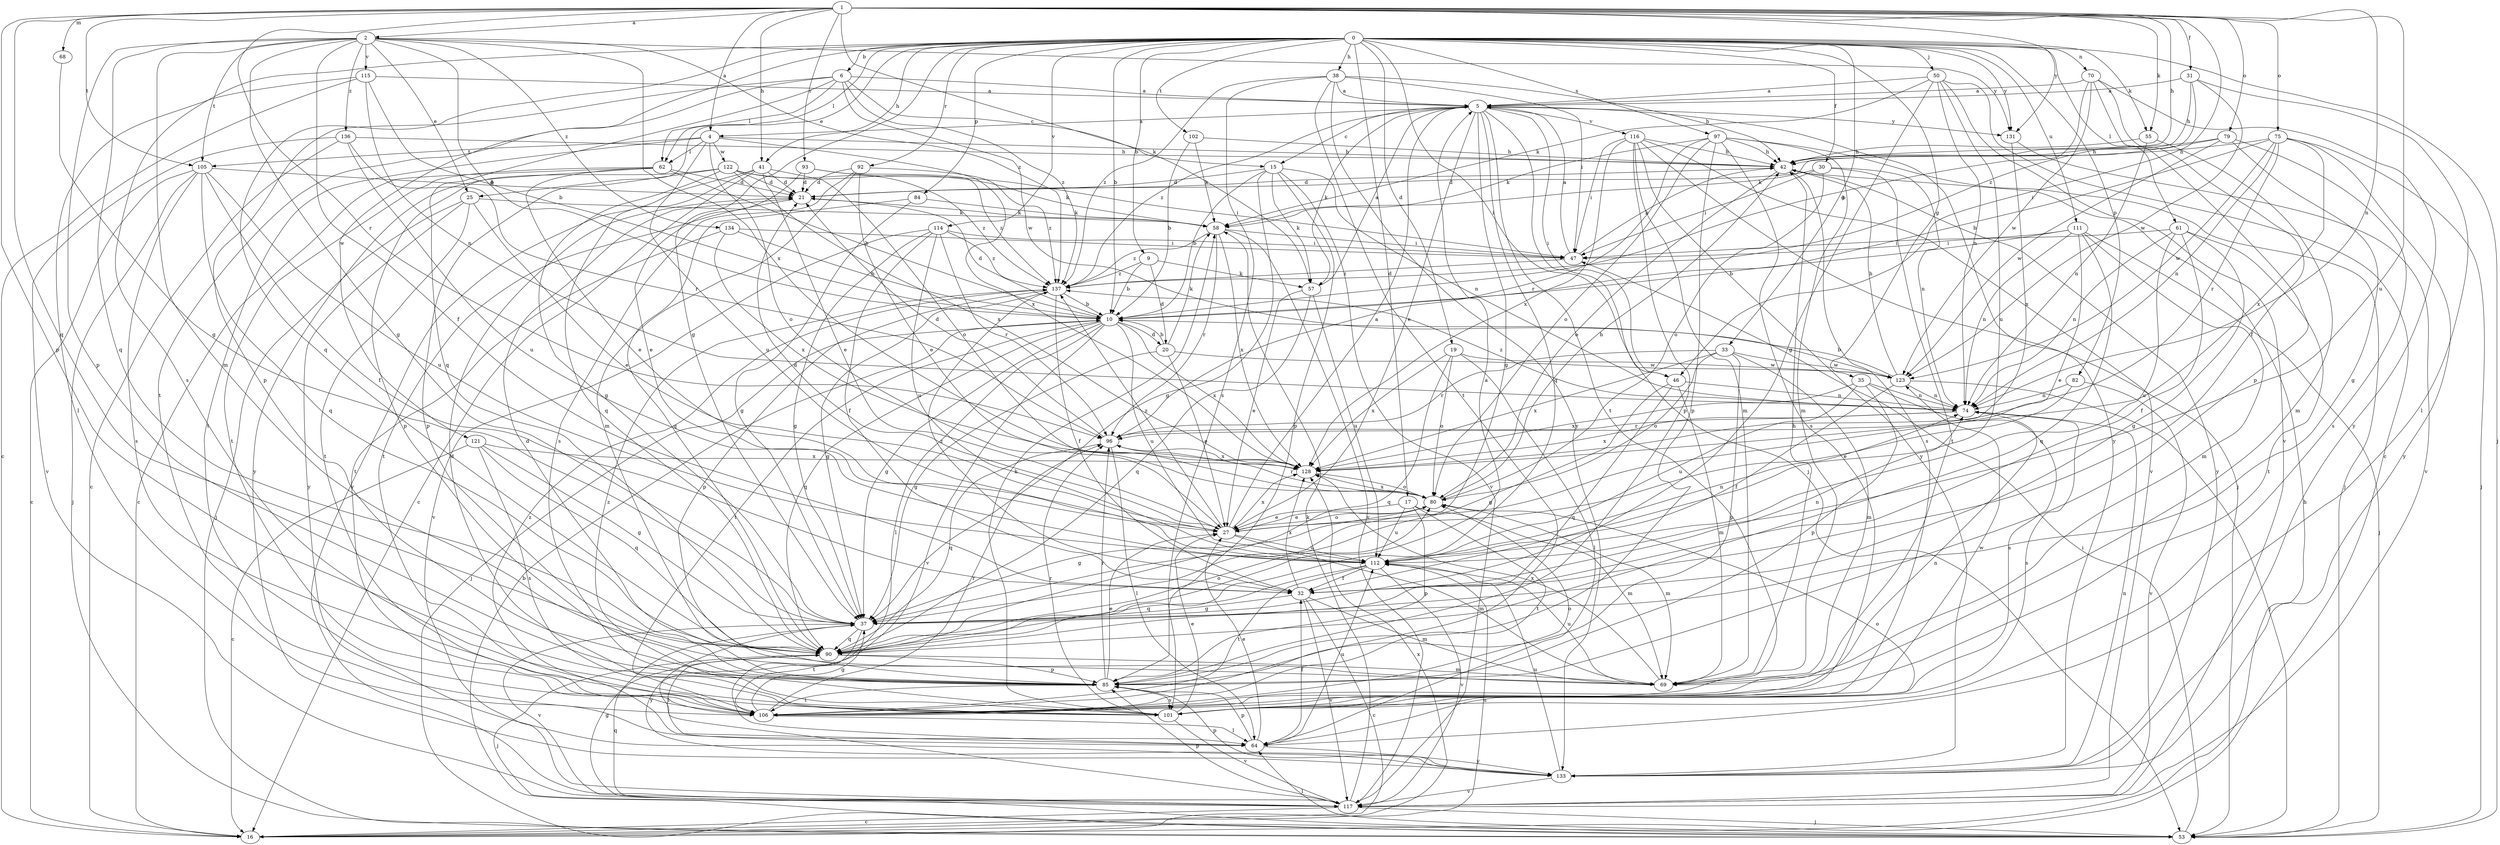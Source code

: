 strict digraph  {
0;
1;
2;
4;
5;
6;
9;
10;
15;
16;
17;
19;
20;
21;
25;
27;
30;
31;
32;
33;
35;
37;
38;
41;
42;
46;
47;
50;
53;
55;
57;
58;
61;
62;
64;
68;
69;
70;
74;
75;
79;
80;
82;
84;
85;
90;
92;
93;
96;
97;
101;
102;
105;
106;
111;
112;
114;
115;
116;
117;
121;
122;
123;
128;
131;
133;
134;
136;
137;
0 -> 6  [label=b];
0 -> 9  [label=b];
0 -> 10  [label=b];
0 -> 17  [label=d];
0 -> 19  [label=d];
0 -> 25  [label=e];
0 -> 30  [label=f];
0 -> 33  [label=g];
0 -> 35  [label=g];
0 -> 37  [label=g];
0 -> 38  [label=h];
0 -> 41  [label=h];
0 -> 46  [label=i];
0 -> 50  [label=j];
0 -> 53  [label=j];
0 -> 55  [label=k];
0 -> 61  [label=l];
0 -> 62  [label=l];
0 -> 70  [label=n];
0 -> 82  [label=p];
0 -> 84  [label=p];
0 -> 90  [label=q];
0 -> 92  [label=r];
0 -> 97  [label=s];
0 -> 101  [label=s];
0 -> 102  [label=t];
0 -> 111  [label=u];
0 -> 114  [label=v];
0 -> 121  [label=w];
0 -> 131  [label=y];
1 -> 2  [label=a];
1 -> 4  [label=a];
1 -> 31  [label=f];
1 -> 41  [label=h];
1 -> 42  [label=h];
1 -> 46  [label=i];
1 -> 55  [label=k];
1 -> 57  [label=k];
1 -> 68  [label=m];
1 -> 74  [label=n];
1 -> 75  [label=o];
1 -> 79  [label=o];
1 -> 85  [label=p];
1 -> 90  [label=q];
1 -> 93  [label=r];
1 -> 96  [label=r];
1 -> 105  [label=t];
1 -> 112  [label=u];
1 -> 131  [label=y];
2 -> 10  [label=b];
2 -> 25  [label=e];
2 -> 32  [label=f];
2 -> 37  [label=g];
2 -> 69  [label=m];
2 -> 85  [label=p];
2 -> 90  [label=q];
2 -> 105  [label=t];
2 -> 115  [label=v];
2 -> 128  [label=x];
2 -> 131  [label=y];
2 -> 134  [label=z];
2 -> 136  [label=z];
2 -> 137  [label=z];
4 -> 42  [label=h];
4 -> 62  [label=l];
4 -> 80  [label=o];
4 -> 105  [label=t];
4 -> 106  [label=t];
4 -> 112  [label=u];
4 -> 122  [label=w];
4 -> 128  [label=x];
5 -> 4  [label=a];
5 -> 15  [label=c];
5 -> 27  [label=e];
5 -> 37  [label=g];
5 -> 46  [label=i];
5 -> 53  [label=j];
5 -> 57  [label=k];
5 -> 90  [label=q];
5 -> 106  [label=t];
5 -> 116  [label=v];
5 -> 131  [label=y];
5 -> 133  [label=y];
5 -> 137  [label=z];
6 -> 5  [label=a];
6 -> 15  [label=c];
6 -> 62  [label=l];
6 -> 85  [label=p];
6 -> 90  [label=q];
6 -> 106  [label=t];
6 -> 123  [label=w];
6 -> 137  [label=z];
9 -> 10  [label=b];
9 -> 20  [label=d];
9 -> 57  [label=k];
9 -> 137  [label=z];
10 -> 20  [label=d];
10 -> 21  [label=d];
10 -> 37  [label=g];
10 -> 53  [label=j];
10 -> 64  [label=l];
10 -> 90  [label=q];
10 -> 106  [label=t];
10 -> 112  [label=u];
10 -> 117  [label=v];
10 -> 128  [label=x];
15 -> 10  [label=b];
15 -> 21  [label=d];
15 -> 37  [label=g];
15 -> 57  [label=k];
15 -> 74  [label=n];
15 -> 85  [label=p];
15 -> 117  [label=v];
16 -> 42  [label=h];
16 -> 112  [label=u];
16 -> 128  [label=x];
17 -> 27  [label=e];
17 -> 69  [label=m];
17 -> 85  [label=p];
17 -> 106  [label=t];
17 -> 112  [label=u];
19 -> 64  [label=l];
19 -> 80  [label=o];
19 -> 90  [label=q];
19 -> 123  [label=w];
19 -> 128  [label=x];
20 -> 10  [label=b];
20 -> 27  [label=e];
20 -> 37  [label=g];
20 -> 58  [label=k];
20 -> 123  [label=w];
21 -> 58  [label=k];
21 -> 106  [label=t];
25 -> 27  [label=e];
25 -> 53  [label=j];
25 -> 58  [label=k];
25 -> 106  [label=t];
25 -> 133  [label=y];
27 -> 5  [label=a];
27 -> 21  [label=d];
27 -> 69  [label=m];
27 -> 80  [label=o];
27 -> 112  [label=u];
27 -> 128  [label=x];
27 -> 137  [label=z];
30 -> 21  [label=d];
30 -> 47  [label=i];
30 -> 74  [label=n];
30 -> 80  [label=o];
30 -> 106  [label=t];
31 -> 5  [label=a];
31 -> 42  [label=h];
31 -> 64  [label=l];
31 -> 123  [label=w];
31 -> 137  [label=z];
32 -> 16  [label=c];
32 -> 37  [label=g];
32 -> 69  [label=m];
32 -> 74  [label=n];
32 -> 117  [label=v];
32 -> 128  [label=x];
32 -> 137  [label=z];
33 -> 69  [label=m];
33 -> 80  [label=o];
33 -> 85  [label=p];
33 -> 96  [label=r];
33 -> 123  [label=w];
33 -> 128  [label=x];
35 -> 74  [label=n];
35 -> 85  [label=p];
35 -> 101  [label=s];
35 -> 112  [label=u];
35 -> 128  [label=x];
37 -> 90  [label=q];
37 -> 106  [label=t];
37 -> 117  [label=v];
37 -> 133  [label=y];
38 -> 5  [label=a];
38 -> 42  [label=h];
38 -> 47  [label=i];
38 -> 101  [label=s];
38 -> 106  [label=t];
38 -> 133  [label=y];
38 -> 137  [label=z];
41 -> 16  [label=c];
41 -> 21  [label=d];
41 -> 27  [label=e];
41 -> 80  [label=o];
41 -> 90  [label=q];
41 -> 117  [label=v];
42 -> 21  [label=d];
42 -> 80  [label=o];
42 -> 101  [label=s];
42 -> 133  [label=y];
46 -> 37  [label=g];
46 -> 69  [label=m];
46 -> 74  [label=n];
46 -> 90  [label=q];
47 -> 5  [label=a];
47 -> 42  [label=h];
47 -> 137  [label=z];
50 -> 5  [label=a];
50 -> 16  [label=c];
50 -> 37  [label=g];
50 -> 58  [label=k];
50 -> 74  [label=n];
50 -> 112  [label=u];
50 -> 117  [label=v];
53 -> 10  [label=b];
53 -> 47  [label=i];
53 -> 64  [label=l];
55 -> 42  [label=h];
55 -> 69  [label=m];
55 -> 74  [label=n];
57 -> 5  [label=a];
57 -> 27  [label=e];
57 -> 90  [label=q];
57 -> 112  [label=u];
58 -> 47  [label=i];
58 -> 96  [label=r];
58 -> 117  [label=v];
58 -> 128  [label=x];
58 -> 137  [label=z];
61 -> 32  [label=f];
61 -> 37  [label=g];
61 -> 47  [label=i];
61 -> 74  [label=n];
61 -> 106  [label=t];
61 -> 112  [label=u];
62 -> 10  [label=b];
62 -> 16  [label=c];
62 -> 21  [label=d];
62 -> 27  [label=e];
62 -> 85  [label=p];
62 -> 106  [label=t];
64 -> 27  [label=e];
64 -> 32  [label=f];
64 -> 80  [label=o];
64 -> 85  [label=p];
64 -> 112  [label=u];
64 -> 133  [label=y];
64 -> 137  [label=z];
68 -> 37  [label=g];
69 -> 42  [label=h];
69 -> 112  [label=u];
69 -> 128  [label=x];
70 -> 5  [label=a];
70 -> 10  [label=b];
70 -> 32  [label=f];
70 -> 85  [label=p];
70 -> 123  [label=w];
70 -> 133  [label=y];
74 -> 96  [label=r];
74 -> 101  [label=s];
74 -> 128  [label=x];
74 -> 137  [label=z];
75 -> 10  [label=b];
75 -> 42  [label=h];
75 -> 53  [label=j];
75 -> 74  [label=n];
75 -> 96  [label=r];
75 -> 123  [label=w];
75 -> 128  [label=x];
75 -> 133  [label=y];
79 -> 37  [label=g];
79 -> 42  [label=h];
79 -> 58  [label=k];
79 -> 101  [label=s];
79 -> 123  [label=w];
80 -> 27  [label=e];
80 -> 37  [label=g];
80 -> 42  [label=h];
80 -> 69  [label=m];
80 -> 96  [label=r];
80 -> 128  [label=x];
82 -> 27  [label=e];
82 -> 74  [label=n];
82 -> 117  [label=v];
84 -> 37  [label=g];
84 -> 58  [label=k];
84 -> 90  [label=q];
85 -> 21  [label=d];
85 -> 27  [label=e];
85 -> 96  [label=r];
85 -> 101  [label=s];
85 -> 106  [label=t];
90 -> 5  [label=a];
90 -> 53  [label=j];
90 -> 64  [label=l];
90 -> 69  [label=m];
90 -> 80  [label=o];
90 -> 85  [label=p];
92 -> 21  [label=d];
92 -> 27  [label=e];
92 -> 69  [label=m];
92 -> 101  [label=s];
92 -> 137  [label=z];
93 -> 21  [label=d];
93 -> 27  [label=e];
93 -> 47  [label=i];
93 -> 137  [label=z];
96 -> 21  [label=d];
96 -> 64  [label=l];
96 -> 90  [label=q];
96 -> 128  [label=x];
97 -> 42  [label=h];
97 -> 53  [label=j];
97 -> 58  [label=k];
97 -> 69  [label=m];
97 -> 80  [label=o];
97 -> 85  [label=p];
97 -> 96  [label=r];
97 -> 101  [label=s];
101 -> 21  [label=d];
101 -> 27  [label=e];
101 -> 58  [label=k];
101 -> 96  [label=r];
101 -> 117  [label=v];
101 -> 123  [label=w];
101 -> 137  [label=z];
102 -> 10  [label=b];
102 -> 42  [label=h];
102 -> 58  [label=k];
105 -> 16  [label=c];
105 -> 21  [label=d];
105 -> 32  [label=f];
105 -> 53  [label=j];
105 -> 90  [label=q];
105 -> 101  [label=s];
105 -> 112  [label=u];
106 -> 37  [label=g];
106 -> 64  [label=l];
106 -> 74  [label=n];
106 -> 80  [label=o];
106 -> 96  [label=r];
111 -> 10  [label=b];
111 -> 27  [label=e];
111 -> 47  [label=i];
111 -> 53  [label=j];
111 -> 69  [label=m];
111 -> 74  [label=n];
111 -> 90  [label=q];
112 -> 32  [label=f];
112 -> 74  [label=n];
112 -> 90  [label=q];
112 -> 106  [label=t];
112 -> 117  [label=v];
114 -> 32  [label=f];
114 -> 37  [label=g];
114 -> 47  [label=i];
114 -> 96  [label=r];
114 -> 112  [label=u];
114 -> 117  [label=v];
114 -> 137  [label=z];
115 -> 5  [label=a];
115 -> 10  [label=b];
115 -> 16  [label=c];
115 -> 64  [label=l];
115 -> 74  [label=n];
116 -> 42  [label=h];
116 -> 47  [label=i];
116 -> 53  [label=j];
116 -> 69  [label=m];
116 -> 85  [label=p];
116 -> 117  [label=v];
116 -> 128  [label=x];
116 -> 133  [label=y];
117 -> 16  [label=c];
117 -> 37  [label=g];
117 -> 53  [label=j];
117 -> 58  [label=k];
117 -> 85  [label=p];
117 -> 90  [label=q];
121 -> 16  [label=c];
121 -> 37  [label=g];
121 -> 90  [label=q];
121 -> 101  [label=s];
121 -> 128  [label=x];
122 -> 21  [label=d];
122 -> 37  [label=g];
122 -> 58  [label=k];
122 -> 85  [label=p];
122 -> 128  [label=x];
122 -> 133  [label=y];
122 -> 137  [label=z];
123 -> 10  [label=b];
123 -> 32  [label=f];
123 -> 42  [label=h];
123 -> 53  [label=j];
123 -> 74  [label=n];
128 -> 80  [label=o];
131 -> 117  [label=v];
131 -> 128  [label=x];
133 -> 74  [label=n];
133 -> 85  [label=p];
133 -> 112  [label=u];
133 -> 117  [label=v];
134 -> 10  [label=b];
134 -> 47  [label=i];
134 -> 106  [label=t];
134 -> 128  [label=x];
136 -> 16  [label=c];
136 -> 42  [label=h];
136 -> 96  [label=r];
136 -> 112  [label=u];
136 -> 117  [label=v];
137 -> 10  [label=b];
137 -> 32  [label=f];
137 -> 37  [label=g];
137 -> 85  [label=p];
}
